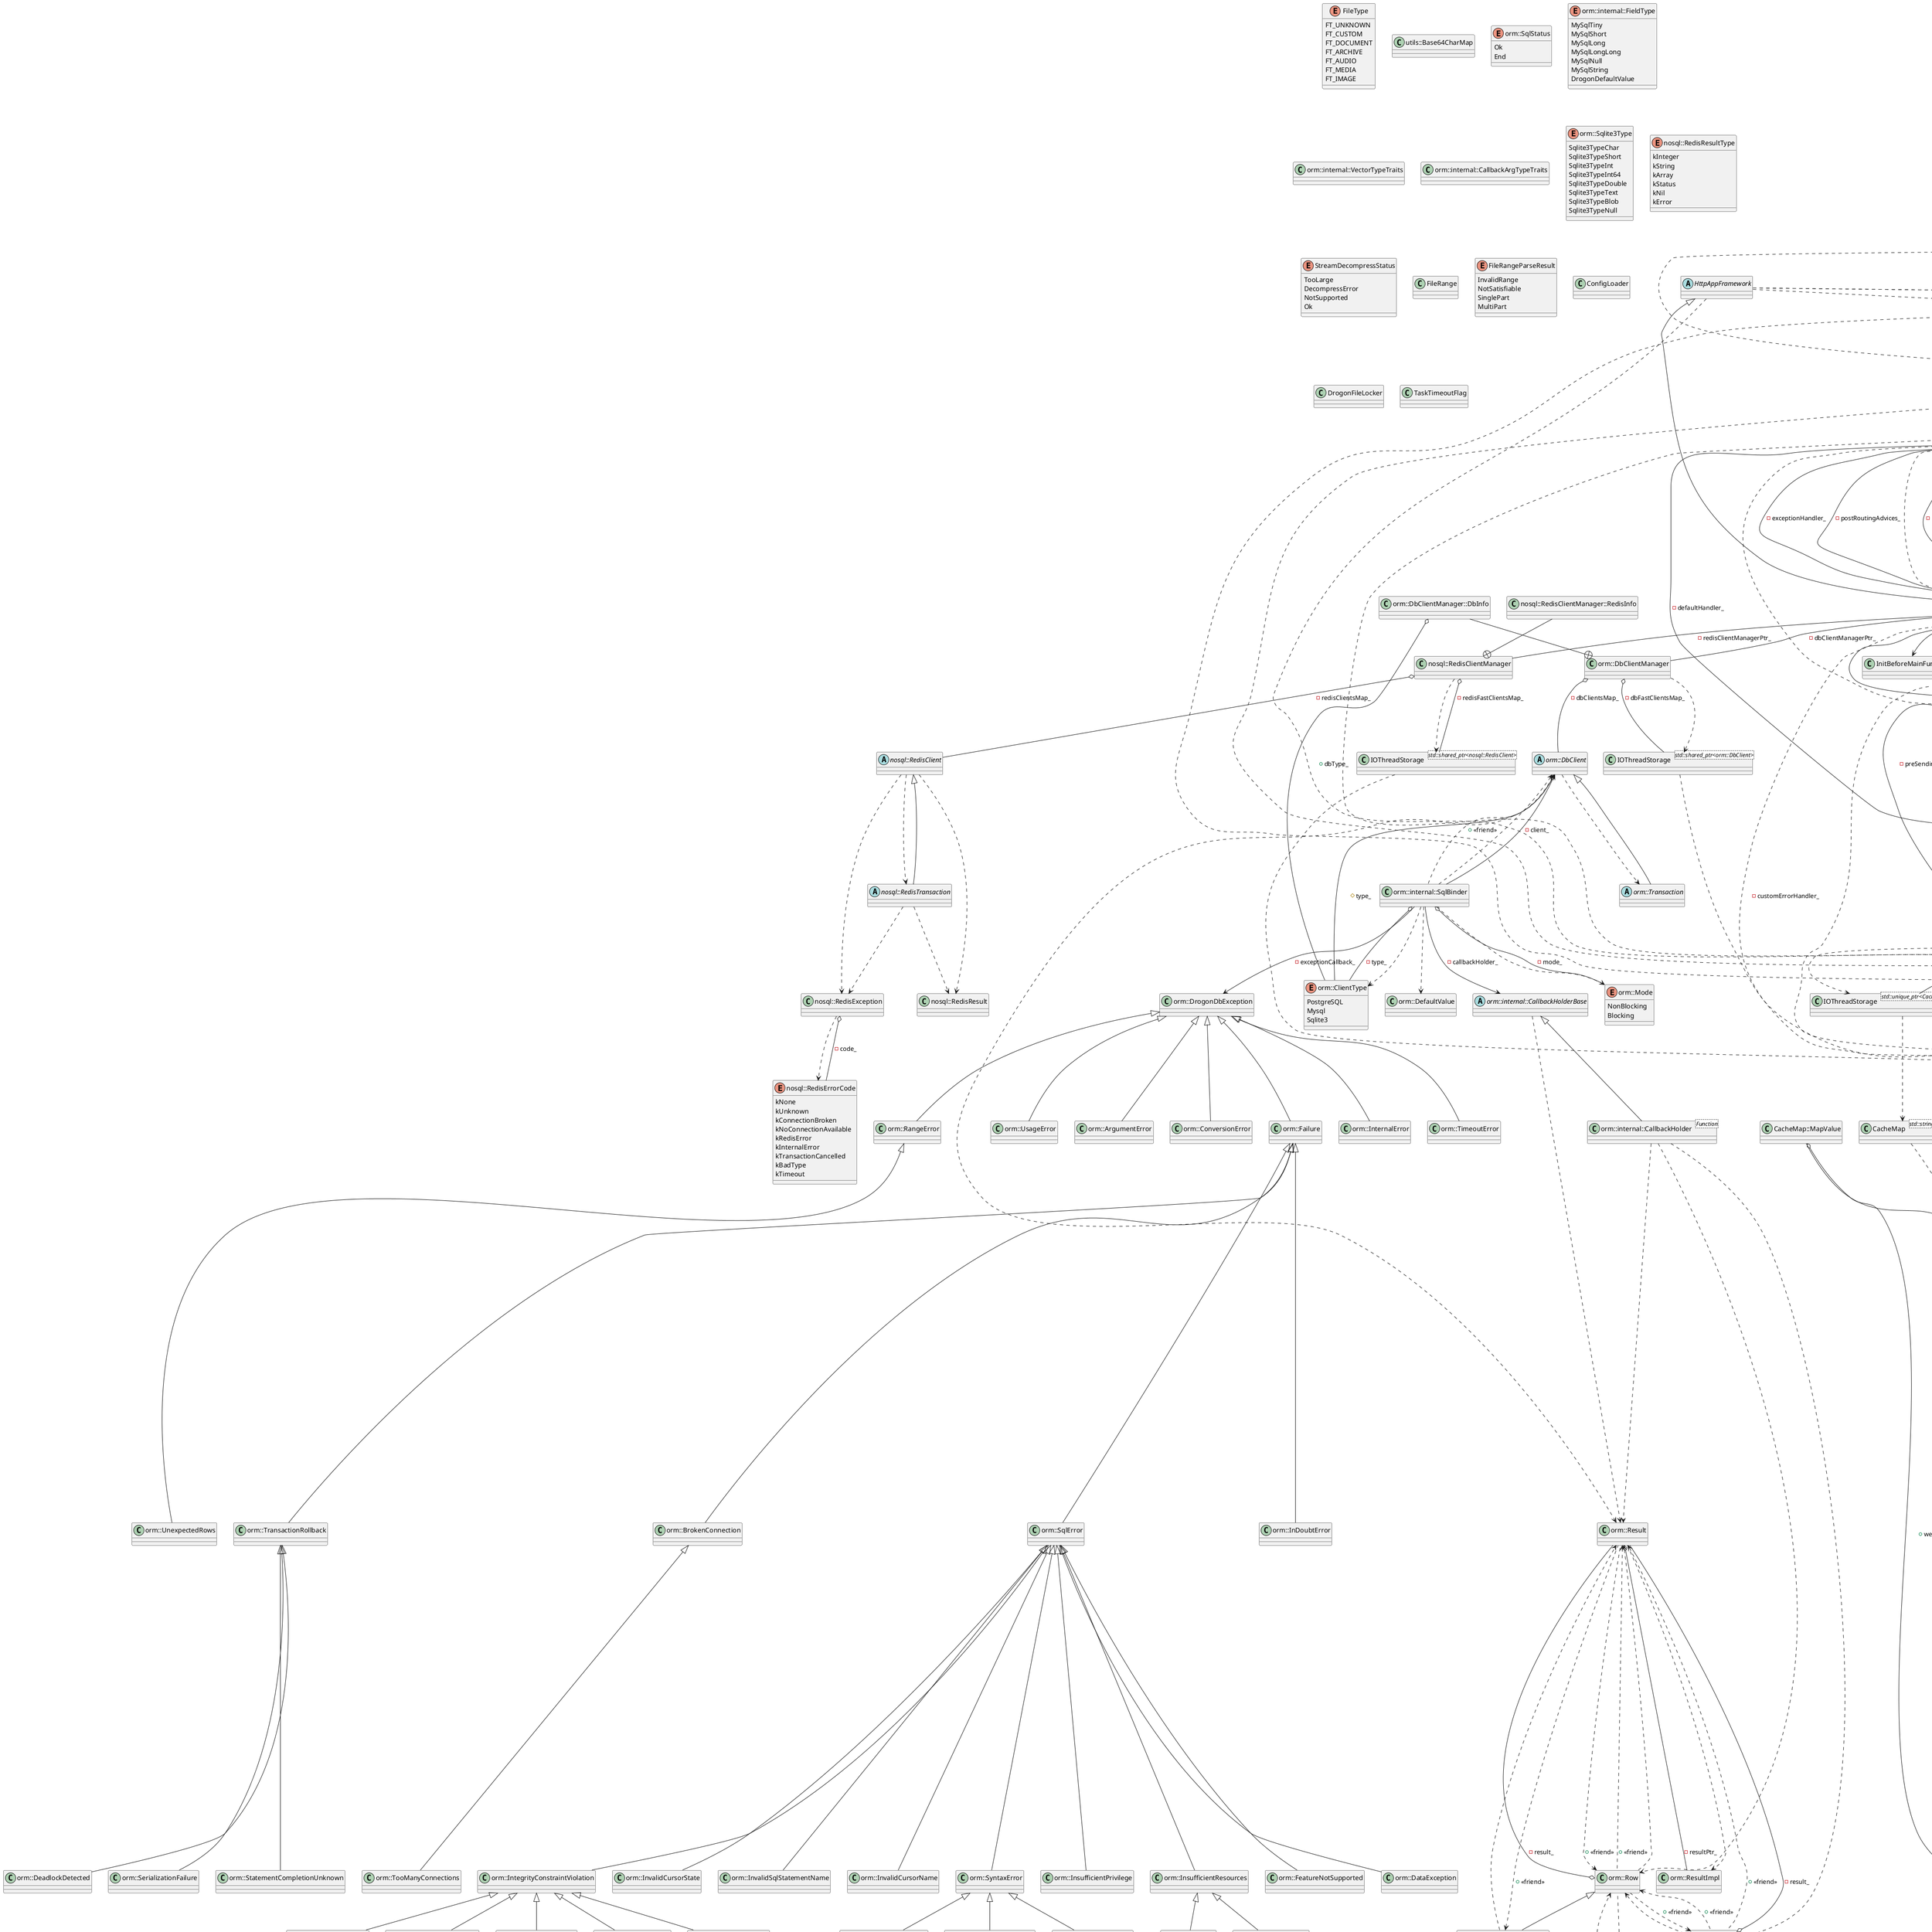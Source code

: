 @startuml
enum "HttpStatusCode" as C_0002294020846573993468
enum C_0002294020846573993468 {
kUnknown
k100Continue
k101SwitchingProtocols
k102Processing
k103EarlyHints
k200OK
k201Created
k202Accepted
k203NonAuthoritativeInformation
k204NoContent
k205ResetContent
k206PartialContent
k207MultiStatus
k208AlreadyReported
k226IMUsed
k300MultipleChoices
k301MovedPermanently
k302Found
k303SeeOther
k304NotModified
k305UseProxy
k306Unused
k307TemporaryRedirect
k308PermanentRedirect
k400BadRequest
k401Unauthorized
k402PaymentRequired
k403Forbidden
k404NotFound
k405MethodNotAllowed
k406NotAcceptable
k407ProxyAuthenticationRequired
k408RequestTimeout
k409Conflict
k410Gone
k411LengthRequired
k412PreconditionFailed
k413RequestEntityTooLarge
k414RequestURITooLarge
k415UnsupportedMediaType
k416RequestedRangeNotSatisfiable
k417ExpectationFailed
k418ImATeapot
k421MisdirectedRequest
k422UnprocessableEntity
k423Locked
k424FailedDependency
k425TooEarly
k426UpgradeRequired
k428PreconditionRequired
k429TooManyRequests
k431RequestHeaderFieldsTooLarge
k451UnavailableForLegalReasons
k500InternalServerError
k501NotImplemented
k502BadGateway
k503ServiceUnavailable
k504GatewayTimeout
k505HTTPVersionNotSupported
k506VariantAlsoNegotiates
k507InsufficientStorage
k508LoopDetected
k510NotExtended
k511NetworkAuthenticationRequired
}
enum "Version" as C_0000197817700020926822
enum C_0000197817700020926822 {
kUnknown
kHttp10
kHttp11
}
enum "ContentType" as C_0002066557435230642449
enum C_0002066557435230642449 {
CT_NONE
CT_APPLICATION_JSON
CT_TEXT_PLAIN
CT_TEXT_HTML
CT_APPLICATION_X_FORM
CT_APPLICATION_X_JAVASCRIPT
CT_TEXT_CSS
CT_TEXT_XML
CT_APPLICATION_XML
CT_TEXT_XSL
CT_APPLICATION_WASM
CT_APPLICATION_OCTET_STREAM
CT_APPLICATION_X_FONT_TRUETYPE
CT_APPLICATION_X_FONT_OPENTYPE
CT_APPLICATION_FONT_WOFF
CT_APPLICATION_FONT_WOFF2
CT_APPLICATION_VND_MS_FONTOBJ
CT_APPLICATION_PDF
CT_IMAGE_SVG_XML
CT_IMAGE_PNG
CT_IMAGE_WEBP
CT_IMAGE_AVIF
CT_IMAGE_JPG
CT_IMAGE_GIF
CT_IMAGE_XICON
CT_IMAGE_ICNS
CT_IMAGE_BMP
CT_MULTIPART_FORM_DATA
CT_CUSTOM
}
enum "FileType" as C_0000046087860677639494
enum C_0000046087860677639494 {
FT_UNKNOWN
FT_CUSTOM
FT_DOCUMENT
FT_ARCHIVE
FT_AUDIO
FT_MEDIA
FT_IMAGE
}
enum "HttpMethod" as C_0002297089588192879184
enum C_0002297089588192879184 {
Get
Post
Head
Put
Delete
Options
Patch
Invalid
}
enum "ReqResult" as C_0002149760671946388471
enum C_0002149760671946388471 {
Ok
BadResponse
NetworkFailure
BadServerAddress
Timeout
HandshakeError
InvalidCertificate
}
enum "WebSocketMessageType" as C_0001493037087324526865
enum C_0001493037087324526865 {
Text
Binary
Ping
Pong
Close
Unknown
}
abstract "HttpMessageBody" as C_0001754708542321847598
abstract C_0001754708542321847598 {
}
enum "HttpMessageBody::BodyType" as C_0000605428589634827505
enum C_0000605428589634827505 {
kNone
kString
kStringView
}
class "HttpMessageStringBody" as C_0001277789552022385231
class C_0001277789552022385231 {
}
class "HttpMessageStringViewBody" as C_0002060394961817502911
class C_0002060394961817502911 {
}
class "DrClassMap" as C_0000226157856975215688
class C_0000226157856975215688 {
}
class "Cookie" as C_0000629720874538387081
class C_0000629720874538387081 {
}
enum "Cookie::SameSite" as C_0002106053951744410615
enum C_0002106053951744410615 {
kNull
kLax
kStrict
kNone
}
class "HttpViewData" as C_0001371109155471867910
class C_0001371109155471867910 {
}
abstract "HttpResponse" as C_0001901795027020512498
abstract C_0001901795027020512498 {
}
class "utils::Base64CharMap" as C_0000809694871541360801
class C_0000809694871541360801 {
}
class "HttpResponseImpl" as C_0000381476730916804538
class C_0000381476730916804538 {
}
class "orm::DrogonDbException" as C_0000490701912571951483
class C_0000490701912571951483 {
}
class "orm::Failure" as C_0000456369170220033535
class C_0000456369170220033535 {
}
class "orm::BrokenConnection" as C_0001376443961393314631
class C_0001376443961393314631 {
}
class "orm::SqlError" as C_0000110094149694428433
class C_0000110094149694428433 {
}
class "orm::InDoubtError" as C_0001329812002507284968
class C_0001329812002507284968 {
}
class "orm::TransactionRollback" as C_0001914524283162894475
class C_0001914524283162894475 {
}
class "orm::SerializationFailure" as C_0001257602633022102086
class C_0001257602633022102086 {
}
class "orm::StatementCompletionUnknown" as C_0000994616565579621556
class C_0000994616565579621556 {
}
class "orm::DeadlockDetected" as C_0001888794958766654274
class C_0001888794958766654274 {
}
class "orm::InternalError" as C_0002261831672566029641
class C_0002261831672566029641 {
}
class "orm::TimeoutError" as C_0002302674545447868988
class C_0002302674545447868988 {
}
class "orm::UsageError" as C_0000254083566728914352
class C_0000254083566728914352 {
}
class "orm::ArgumentError" as C_0000916768331014483169
class C_0000916768331014483169 {
}
class "orm::ConversionError" as C_0001845087573322512354
class C_0001845087573322512354 {
}
class "orm::RangeError" as C_0001211430318191908949
class C_0001211430318191908949 {
}
class "orm::UnexpectedRows" as C_0000875683457816288818
class C_0000875683457816288818 {
}
class "orm::FeatureNotSupported" as C_0000303146722636107252
class C_0000303146722636107252 {
}
class "orm::DataException" as C_0000450066591467892548
class C_0000450066591467892548 {
}
class "orm::IntegrityConstraintViolation" as C_0000183985701049491110
class C_0000183985701049491110 {
}
class "orm::RestrictViolation" as C_0001486865965422908195
class C_0001486865965422908195 {
}
class "orm::NotNullViolation" as C_0001815296255384798414
class C_0001815296255384798414 {
}
class "orm::ForeignKeyViolation" as C_0000507707051843650703
class C_0000507707051843650703 {
}
class "orm::UniqueViolation" as C_0002008857915781258230
class C_0002008857915781258230 {
}
class "orm::CheckViolation" as C_0001924239052726442346
class C_0001924239052726442346 {
}
class "orm::InvalidCursorState" as C_0001566428556455139836
class C_0001566428556455139836 {
}
class "orm::InvalidSqlStatementName" as C_0000759062901150113307
class C_0000759062901150113307 {
}
class "orm::InvalidCursorName" as C_0001606121618321444316
class C_0001606121618321444316 {
}
class "orm::SyntaxError" as C_0000259099048957574831
class C_0000259099048957574831 {
}
class "orm::UndefinedColumn" as C_0001273053679516529581
class C_0001273053679516529581 {
}
class "orm::UndefinedFunction" as C_0000175001950433608832
class C_0000175001950433608832 {
}
class "orm::UndefinedTable" as C_0000506640526327418335
class C_0000506640526327418335 {
}
class "orm::InsufficientPrivilege" as C_0000615127120924718627
class C_0000615127120924718627 {
}
class "orm::InsufficientResources" as C_0002116496948881352812
class C_0002116496948881352812 {
}
class "orm::DiskFull" as C_0001472863203085702367
class C_0001472863203085702367 {
}
class "orm::OutOfMemory" as C_0000590086373805922620
class C_0000590086373805922620 {
}
class "orm::TooManyConnections" as C_0001565267492265102292
class C_0001565267492265102292 {
}
class "orm::ArrayParser" as C_0001031019763544911241
class C_0001031019763544911241 {
}
enum "orm::ArrayParser::juncture" as C_0000083418169140719751
enum C_0000083418169140719751 {
row_start
row_end
null_value
string_value
done
}
enum "orm::SqlStatus" as C_0000864614178541128980
enum C_0000864614178541128980 {
Ok
End
}
class "orm::Result" as C_0001879694154331038123
class C_0001879694154331038123 {
}
class "orm::Row" as C_0001497249381223800335
class C_0001497249381223800335 {
}
class "orm::Field" as C_0000384421613627818213
class C_0000384421613627818213 {
}
class "orm::ConstResultIterator" as C_0000759497631999745177
class C_0000759497631999745177 {
}
class "orm::ConstReverseResultIterator" as C_0001683013422590829842
class C_0001683013422590829842 {
}
class "orm::ConstRowIterator" as C_0001908145275863799607
class C_0001908145275863799607 {
}
class "orm::ConstReverseRowIterator" as C_0000154149308819588584
class C_0000154149308819588584 {
}
class "orm::DefaultValue" as C_0001242350316431051799
class C_0001242350316431051799 {
}
enum "orm::internal::FieldType" as C_0001803163228504873872
enum C_0001803163228504873872 {
MySqlTiny
MySqlShort
MySqlLong
MySqlLongLong
MySqlNull
MySqlString
DrogonDefaultValue
}
class "orm::internal::FunctionTraits" as C_0001455598047946314200
class C_0001455598047946314200 {
}
class "orm::internal::FunctionTraits<void (*)()>" as C_0000513185118210984636
class C_0000513185118210984636 {
}
class "orm::internal::FunctionTraits<Function>" as C_0001957603977180218076
class C_0001957603977180218076 {
}
class "orm::internal::FunctionTraits<ReturnType (ClassType::*)(Arguments...) const>" as C_0000443970950058419486
class C_0000443970950058419486 {
}
class "orm::internal::FunctionTraits<ReturnType (ClassType::*)(Arguments...)>" as C_0001417883023260479158
class C_0001417883023260479158 {
}
class "orm::internal::FunctionTraits<void (*)(const orm::Result &)>" as C_0000205829849769570168
class C_0000205829849769570168 {
}
class "orm::internal::FunctionTraits<void (*)(const orm::DrogonDbException &)>" as C_0001346608393855696837
class C_0001346608393855696837 {
}
class "orm::internal::FunctionTraits<void (*)(const std::__exception_ptr::exception_ptr &)>" as C_0001142968759717352443
class C_0001142968759717352443 {
}
class "orm::internal::FunctionTraits<ReturnType (*)(bool>" as C_0000567210264324755522
class C_0000567210264324755522 {
}
class "orm::internal::FunctionTraits<ReturnType (*)(Arguments...)>" as C_0001981897510351264598
class C_0001981897510351264598 {
}
class "orm::internal::VectorTypeTraits<T>" as C_0000786554807114980109
class C_0000786554807114980109 {
}
class "orm::internal::VectorTypeTraits" as C_0001934273206228520887
class C_0001934273206228520887 {
}
class "orm::internal::VectorTypeTraits<std::vector<std::shared_ptr<type-parameter-0-0>,std::allocator<std::shared_ptr<type-parameter-0-0>>>>" as C_0000874217699456090752
class C_0000874217699456090752 {
}
class "orm::internal::VectorTypeTraits<std::string>" as C_0001028932301327099173
class C_0001028932301327099173 {
}
class "orm::internal::CallbackArgTypeTraits<T>" as C_0001591051183953441591
class C_0001591051183953441591 {
}
class "orm::internal::CallbackArgTypeTraits" as C_0000328782201052267265
class C_0000328782201052267265 {
}
class "orm::internal::CallbackArgTypeTraits<T *>" as C_0000843017854924881578
class C_0000843017854924881578 {
}
class "orm::internal::CallbackArgTypeTraits<T &>" as C_0001623635363292769104
class C_0001623635363292769104 {
}
class "orm::internal::CallbackArgTypeTraits<T &&>" as C_0000449587150521759061
class C_0000449587150521759061 {
}
class "orm::internal::CallbackArgTypeTraits<const type-parameter-0-0 &>" as C_0000863179859175409524
class C_0000863179859175409524 {
}
abstract "orm::internal::CallbackHolderBase" as C_0000811563132313094349
abstract C_0000811563132313094349 {
}
class "orm::internal::CallbackHolder<Function>" as C_0001889359869870982877
class C_0001889359869870982877 {
}
class "orm::internal::SqlBinder" as C_0000468897011034681203
class C_0000468897011034681203 {
}
class "orm::internal::FunctionTraits<>" as C_0002073642679454323555
class C_0002073642679454323555 {
}
enum "orm::ClientType" as C_0002190783142543069125
enum C_0002190783142543069125 {
PostgreSQL
Mysql
Sqlite3
}
enum "orm::Sqlite3Type" as C_0001301027004849434510
enum C_0001301027004849434510 {
Sqlite3TypeChar
Sqlite3TypeShort
Sqlite3TypeInt
Sqlite3TypeInt64
Sqlite3TypeDouble
Sqlite3TypeText
Sqlite3TypeBlob
Sqlite3TypeNull
}
enum "orm::Mode" as C_0001225333086930819835
enum C_0001225333086930819835 {
NonBlocking
Blocking
}
abstract "orm::DbClient" as C_0000471532526581045605
abstract C_0000471532526581045605 {
}
abstract "orm::Transaction" as C_0000456939794030293158
abstract C_0000456939794030293158 {
}
class "orm::DbClientManager" as C_0001649523481404497031
class C_0001649523481404497031 {
}
class "orm::ResultImpl" as C_0001955893625886337927
class C_0001955893625886337927 {
}
class "orm::DbClientManager::DbInfo" as C_0001683999535943826556
class C_0001683999535943826556 {
}
enum "nosql::RedisResultType" as C_0000236628666458416603
enum C_0000236628666458416603 {
kInteger
kString
kArray
kStatus
kNil
kError
}
class "nosql::RedisResult" as C_0000050005081244291018
class C_0000050005081244291018 {
}
enum "nosql::RedisErrorCode" as C_0001312001361169551649
enum C_0001312001361169551649 {
kNone
kUnknown
kConnectionBroken
kNoConnectionAvailable
kRedisError
kInternalError
kTransactionCancelled
kBadType
kTimeout
}
class "nosql::RedisException" as C_0000559300651359055504
class C_0000559300651359055504 {
}
abstract "nosql::RedisClient" as C_0001883779199158262454
abstract C_0001883779199158262454 {
}
abstract "nosql::RedisTransaction" as C_0000602502027937678388
abstract C_0000602502027937678388 {
}
class "nosql::RedisClientManager" as C_0001774738376105557712
class C_0001774738376105557712 {
}
class "nosql::RedisClientManager::RedisInfo" as C_0000611188511917421263
class C_0000611188511917421263 {
}
class "CallbackEntry" as C_0000090521162796328593
class C_0000090521162796328593 {
}
class "CacheMap<T1,T2>" as C_0001718377259596257071
class C_0001718377259596257071 {
}
class "CacheMap::MapValue" as C_0001562390711784535865
class C_0001562390711784535865 {
}
class "CacheMap::ControlBlock" as C_0002252073953150628835
class C_0002252073953150628835 {
}
class "DrObjectBase" as C_0000948678946378292650
class C_0000948678946378292650 {
}
class "DrObject<T>" as C_0000928351319055387329
class C_0000928351319055387329 {
}
class "DrObject::DrAllocator" as C_0001402579818599776926
class C_0001402579818599776926 {
}
class "Session" as C_0001154883658290103158
class C_0001154883658290103158 {
}
class "Attributes" as C_0000856886442257969515
class C_0000856886442257969515 {
}
class "UploadFile" as C_0001615461992216996730
class C_0001615461992216996730 {
}
abstract "HttpRequest" as C_0001190870941872623442
abstract C_0001190870941872623442 {
}
abstract "HttpFilterBase" as C_0001287349830889935744
abstract C_0001287349830889935744 {
}
class "HttpFilter<T,_Bool AutoCreation>" as C_0000031631007973654078
class C_0000031631007973654078 {
}
class "HttpFile" as C_0001523417402752130926
class C_0001523417402752130926 {
}
class "MultiPartParser" as C_0001601606743768578298
class C_0001601606743768578298 {
}
abstract "DrTemplateBase" as C_0000286555068366301766
abstract C_0000286555068366301766 {
}
class "DrTemplate<T>" as C_0000730908334399288167
class C_0000730908334399288167 {
}
class "NotFound" as C_0001702311134469454529
class C_0001702311134469454529 {
}
enum "PluginStatus" as C_0002179084495633963903
enum C_0002179084495633963903 {
None
Initializing
Initialized
}
abstract "PluginBase" as C_0001766132705992294525
abstract C_0001766132705992294525 {
}
class "IsPlugin<T>" as C_0000757665531058320208
class C_0000757665531058320208 {
}
class "Plugin<T>" as C_0000090245984191403772
class C_0000090245984191403772 {
}
abstract "HttpAppFramework" as C_0000562806535167206749
abstract C_0000562806535167206749 {
}
class "InitBeforeMainFunction" as C_0000020484508416173121
class C_0000020484508416173121 {
}
class "HttpAppFrameworkImpl" as C_0001004757924792929683
class C_0001004757924792929683 {
}
class "IOThreadStorage<C>" as C_0002158017326150546890
class C_0002158017326150546890 {
}
abstract "HttpSimpleControllerBase" as C_0000128620413217137181
abstract C_0000128620413217137181 {
}
class "PluginsManager" as C_0000335650429468284846
class C_0000335650429468284846 {
}
class "StaticFileRouter" as C_0000353826227210189722
class C_0000353826227210189722 {
}
class "HttpFileImpl" as C_0000430861576536820587
class C_0000430861576536820587 {
}
class "ListenerManager" as C_0000608763234271505368
class C_0000608763234271505368 {
}
class "WebsocketControllersRouter" as C_0000951993459401033861
class C_0000951993459401033861 {
}
class "HttpRequestImpl" as C_0001077445029966790851
class C_0001077445029966790851 {
}
class "HttpServer" as C_0001484050858330124819
class C_0001484050858330124819 {
}
abstract "WebSocketControllerBase" as C_0001615046545627727628
abstract C_0001615046545627727628 {
}
class "HttpControllersRouter" as C_0001615151661652650598
class C_0001615151661652650598 {
}
class "SessionManager" as C_0001631916368591596960
class C_0001631916368591596960 {
}
class "HttpRequestParser" as C_0001720364280583232565
class C_0001720364280583232565 {
}
class "WebSocketConnectionImpl" as C_0001836657483865143021
class C_0001836657483865143021 {
}
class "HttpControllerBase" as C_0001847958496230053998
class C_0001847958496230053998 {
}
class "SharedLibManager" as C_0001894840575198633229
class C_0001894840575198633229 {
}
class "HttpSimpleControllersRouter" as C_0001970446989037272555
class C_0001970446989037272555 {
}
class "CacheMap<std::string,char>" as C_0002089220607717350710
class C_0002089220607717350710 {
}
class "IOThreadStorage<std::unique_ptr<CacheMap<std::string,char>>>" as C_0001314571613852665946
class C_0001314571613852665946 {
}
class "IOThreadStorage<std::unordered_map<std::string,std::shared_ptr<HttpResponse>>>" as C_0002042351670502806168
class C_0002042351670502806168 {
}
class "IOThreadStorage<std::vector<StaticFileRouter::Location>>" as C_0001088808863620520423
class C_0001088808863620520423 {
}
class "StaticFileRouter::Location" as C_0000956383041522651290
class C_0000956383041522651290 {
}
class "CacheFile" as C_0001602196388412231876
class C_0001602196388412231876 {
}
enum "StreamDecompressStatus" as C_0000163356329807892547
enum C_0000163356329807892547 {
TooLarge
DecompressError
NotSupported
Ok
}
class "FileRange" as C_0001172907301280190169
class C_0001172907301280190169 {
}
enum "FileRangeParseResult" as C_0000148446921052747184
enum C_0000148446921052747184 {
InvalidRange
NotSatisfiable
SinglePart
MultiPart
}
abstract "HttpClient" as C_0000193386755456182691
abstract C_0000193386755456182691 {
}
class "HttpController<T,_Bool AutoCreation>" as C_0001995789392269599386
class C_0001995789392269599386 {
}
class "HttpController::methodRegistrator" as C_0001675203611479878587
class C_0001675203611479878587 {
}
class "HttpSimpleController<T,_Bool AutoCreation>" as C_0001833788982003182044
class C_0001833788982003182044 {
}
class "HttpSimpleController::pathRegistrator" as C_0000168773656179042750
class C_0000168773656179042750 {
}
class "plugin::SecureSSLRedirector" as C_0000220070499246235988
class C_0000220070499246235988 {
}
class "plugin::AccessLogger" as C_0000244520623122674747
class C_0000244520623122674747 {
}
class "plugin::RealIpResolver" as C_0000941513324950733499
class C_0000941513324950733499 {
}
class "plugin::RealIpResolver::CIDR" as C_0000448641385731278432
class C_0000448641385731278432 {
}
class "HttpFileUploadRequest" as C_0001858718572891983498
class C_0001858718572891983498 {
}
enum "HttpRequestParser::HttpRequestParseStatus" as C_0002109502964953613273
enum C_0002109502964953613273 {
kExpectMethod
kExpectRequestLine
kExpectHeaders
kExpectBody
kExpectChunkLen
kExpectChunkBody
kExpectLastEmptyChunk
kGotAll
}
class "IOThreadStorage<std::shared_ptr<HttpResponse>>" as C_0000711739037540363664
class C_0000711739037540363664 {
}
class "HttpControllersRouter::CtrlBinder" as C_0001713808242298244995
class C_0001713808242298244995 {
}
class "HttpControllersRouter::HttpControllerRouterItem" as C_0000309843102008602296
class C_0000309843102008602296 {
}
class "CacheMap<std::string,std::shared_ptr<Session>>" as C_0000265559757505396166
class C_0000265559757505396166 {
}
class "IntranetIpFilter" as C_0001135131880391382868
class C_0001135131880391382868 {
}
enum "CloseCode" as C_0000861956644728290368
enum C_0000861956644728290368 {
kNormalClosure
kEndpointGone
kProtocolError
kInvalidMessage
kNone
kAbnormally
kWrongMessageContent
kViolation
kMessageTooBig
kNeedMoreExtensions
kUnexpectedCondition
kTLSFailed
}
abstract "WebSocketConnection" as C_0001703545934693630165
abstract C_0001703545934693630165 {
}
abstract "WebSocketClient" as C_0000082344787903276426
abstract C_0000082344787903276426 {
}
class "WebSocketClientImpl" as C_0001480640962659994258
class C_0001480640962659994258 {
}
class "HttpResponseParser" as C_0000280643349295394173
class C_0000280643349295394173 {
}
enum "HttpResponseParser::HttpResponseParseStatus" as C_0001507324705318899831
enum C_0001507324705318899831 {
kExpectResponseLine
kExpectHeaders
kExpectBody
kExpectChunkLen
kExpectChunkBody
kExpectLastEmptyChunk
kExpectClose
kGotAll
}
class "WebSocketMessageParser" as C_0001454627024293785596
class C_0001454627024293785596 {
}
class "WebsocketControllersRouter::CtrlBinder" as C_0000122138011985869741
class C_0000122138011985869741 {
}
class "WebsocketControllersRouter::WebSocketControllerRouterItem" as C_0002192270870067768196
class C_0002192270870067768196 {
}
class "WebSocketController<T,_Bool AutoCreation>" as C_0000806111021869891832
class C_0000806111021869891832 {
}
class "WebSocketController::pathRegistrator" as C_0000532018289313791350
class C_0000532018289313791350 {
}
class "IOThreadStorage<std::shared_ptr<nosql::RedisClient>>" as C_0002290647563351137987
class C_0002290647563351137987 {
}
class "SharedLibManager::DLStat" as C_0000912393489712100848
class C_0000912393489712100848 {
}
class "LocalHostFilter" as C_0001201580713638217777
class C_0001201580713638217777 {
}
class "HttpClientImpl" as C_0000566347777129574936
class C_0000566347777129574936 {
}
class "HttpSimpleControllersRouter::CtrlBinder" as C_0002131510168062055055
class C_0002131510168062055055 {
}
class "HttpSimpleControllersRouter::SimpleControllerRouterItem" as C_0000869536699651170580
class C_0000869536699651170580 {
}
class "ConfigLoader" as C_0001501409930325618238
class C_0001501409930325618238 {
}
class "ListenerManager::ListenerInfo" as C_0001204645190044863835
class C_0001204645190044863835 {
}
class "IOThreadStorage<std::shared_ptr<orm::DbClient>>" as C_0000607020710647024835
class C_0000607020710647024835 {
}
class "DrogonFileLocker" as C_0000181996994286112818
class C_0000181996994286112818 {
}
class "TaskTimeoutFlag" as C_0001532938012186904630
class C_0001532938012186904630 {
}
C_0000605428589634827505 --+ C_0001754708542321847598
C_0001754708542321847598 <|-- C_0001277789552022385231
C_0001754708542321847598 <|-- C_0002060394961817502911
C_0000226157856975215688 ..> C_0000948678946378292650
C_0002106053951744410615 --+ C_0000629720874538387081
C_0001901795027020512498 ..> C_0002294020846573993468
C_0001901795027020512498 ..> C_0000197817700020926822
C_0001901795027020512498 ..> C_0002066557435230642449
C_0001901795027020512498 ..> C_0000629720874538387081
C_0001901795027020512498 ..> C_0001371109155471867910
C_0000381476730916804538 ..> C_0002294020846573993468
C_0000381476730916804538 ..> C_0002066557435230642449
C_0000381476730916804538 ..> C_0000197817700020926822
C_0000381476730916804538 ..> C_0000629720874538387081
C_0000381476730916804538 o-- C_0000629720874538387081 : -cookies_
C_0000381476730916804538 o-- C_0002294020846573993468 : -statusCode_
C_0000381476730916804538 o-- C_0000197817700020926822 : -version_
C_0000381476730916804538 --> C_0001754708542321847598 : -bodyPtr_
C_0000381476730916804538 o-- C_0002066557435230642449 : -contentType_
C_0000381476730916804538 <.. C_0000280643349295394173 : +<<friend>>
C_0001901795027020512498 <|-- C_0000381476730916804538
C_0000490701912571951483 <|-- C_0000456369170220033535
C_0000456369170220033535 <|-- C_0001376443961393314631
C_0000456369170220033535 <|-- C_0000110094149694428433
C_0000456369170220033535 <|-- C_0001329812002507284968
C_0000456369170220033535 <|-- C_0001914524283162894475
C_0001914524283162894475 <|-- C_0001257602633022102086
C_0001914524283162894475 <|-- C_0000994616565579621556
C_0001914524283162894475 <|-- C_0001888794958766654274
C_0000490701912571951483 <|-- C_0002261831672566029641
C_0000490701912571951483 <|-- C_0002302674545447868988
C_0000490701912571951483 <|-- C_0000254083566728914352
C_0000490701912571951483 <|-- C_0000916768331014483169
C_0000490701912571951483 <|-- C_0001845087573322512354
C_0000490701912571951483 <|-- C_0001211430318191908949
C_0001211430318191908949 <|-- C_0000875683457816288818
C_0000110094149694428433 <|-- C_0000303146722636107252
C_0000110094149694428433 <|-- C_0000450066591467892548
C_0000110094149694428433 <|-- C_0000183985701049491110
C_0000183985701049491110 <|-- C_0001486865965422908195
C_0000183985701049491110 <|-- C_0001815296255384798414
C_0000183985701049491110 <|-- C_0000507707051843650703
C_0000183985701049491110 <|-- C_0002008857915781258230
C_0000183985701049491110 <|-- C_0001924239052726442346
C_0000110094149694428433 <|-- C_0001566428556455139836
C_0000110094149694428433 <|-- C_0000759062901150113307
C_0000110094149694428433 <|-- C_0001606121618321444316
C_0000110094149694428433 <|-- C_0000259099048957574831
C_0000259099048957574831 <|-- C_0001273053679516529581
C_0000259099048957574831 <|-- C_0000175001950433608832
C_0000259099048957574831 <|-- C_0000506640526327418335
C_0000110094149694428433 <|-- C_0000615127120924718627
C_0000110094149694428433 <|-- C_0002116496948881352812
C_0002116496948881352812 <|-- C_0001472863203085702367
C_0002116496948881352812 <|-- C_0000590086373805922620
C_0001376443961393314631 <|-- C_0001565267492265102292
C_0000083418169140719751 --+ C_0001031019763544911241
C_0001879694154331038123 ..> C_0001955893625886337927
C_0001879694154331038123 o-- C_0001955893625886337927 : -resultPtr_
C_0001879694154331038123 <.. C_0001497249381223800335 : +<<friend>>
C_0001879694154331038123 <.. C_0000384421613627818213 : +<<friend>>
C_0001497249381223800335 ..> C_0001879694154331038123
C_0001497249381223800335 o-- C_0001879694154331038123 : -result_
C_0001497249381223800335 <.. C_0001879694154331038123 : +<<friend>>
C_0001497249381223800335 <.. C_0000384421613627818213 : +<<friend>>
C_0000384421613627818213 ..> C_0001497249381223800335
C_0000384421613627818213 o-- C_0001879694154331038123 : -result_
C_0000384421613627818213 <.. C_0001497249381223800335 : +<<friend>>
C_0000759497631999745177 ..> C_0001879694154331038123
C_0000759497631999745177 <.. C_0001879694154331038123 : +<<friend>>
C_0001497249381223800335 <|-- C_0000759497631999745177
C_0001683013422590829842 ..> C_0000759497631999745177
C_0000759497631999745177 <|-- C_0001683013422590829842
C_0001908145275863799607 ..> C_0001497249381223800335
C_0001908145275863799607 <.. C_0001497249381223800335 : +<<friend>>
C_0000384421613627818213 <|-- C_0001908145275863799607
C_0000154149308819588584 ..> C_0001908145275863799607
C_0001908145275863799607 <|-- C_0000154149308819588584
C_0000513185118210984636 ..|> C_0002073642679454323555
C_0000443970950058419486 ..|> C_0001957603977180218076
C_0001981897510351264598 <|-- C_0000443970950058419486
C_0001417883023260479158 ..|> C_0001957603977180218076
C_0001981897510351264598 <|-- C_0001417883023260479158
C_0000205829849769570168 ..|> C_0001957603977180218076
C_0001455598047946314200 <|-- C_0000205829849769570168
C_0001346608393855696837 ..|> C_0001957603977180218076
C_0001455598047946314200 <|-- C_0001346608393855696837
C_0001142968759717352443 ..|> C_0001957603977180218076
C_0001455598047946314200 <|-- C_0001142968759717352443
C_0000567210264324755522 ..|> C_0001957603977180218076
C_0001981897510351264598 <|-- C_0000567210264324755522
C_0001981897510351264598 ..|> C_0001957603977180218076
C_0000874217699456090752 ..|> C_0000786554807114980109
C_0001028932301327099173 ..|> C_0000786554807114980109
C_0000843017854924881578 ..|> C_0001591051183953441591
C_0001623635363292769104 ..|> C_0001591051183953441591
C_0000449587150521759061 ..|> C_0001591051183953441591
C_0000863179859175409524 ..|> C_0001591051183953441591
C_0000811563132313094349 ..> C_0001879694154331038123
C_0001889359869870982877 ..> C_0001879694154331038123
C_0001889359869870982877 ..> C_0001497249381223800335
C_0001889359869870982877 ..> C_0000384421613627818213
C_0000811563132313094349 <|-- C_0001889359869870982877
C_0000468897011034681203 ..> C_0000471532526581045605
C_0000468897011034681203 ..> C_0002190783142543069125
C_0000468897011034681203 ..> C_0001242350316431051799
C_0000468897011034681203 ..> C_0001225333086930819835
C_0000468897011034681203 --> C_0000471532526581045605 : -client_
C_0000468897011034681203 o-- C_0001225333086930819835 : -mode_
C_0000468897011034681203 --> C_0000811563132313094349 : -callbackHolder_
C_0000468897011034681203 --> C_0000490701912571951483 : -exceptionCallback_
C_0000468897011034681203 o-- C_0002190783142543069125 : -type_
C_0000471532526581045605 ..> C_0000456939794030293158
C_0000471532526581045605 ..> C_0001879694154331038123
C_0000471532526581045605 o-- C_0002190783142543069125 : #type_
C_0000471532526581045605 <.. C_0000468897011034681203 : +<<friend>>
C_0000471532526581045605 <|-- C_0000456939794030293158
C_0001649523481404497031 o-- C_0000471532526581045605 : -dbClientsMap_
C_0001649523481404497031 ..> C_0000607020710647024835
C_0001649523481404497031 o-- C_0000607020710647024835 : -dbFastClientsMap_
C_0001683999535943826556 --+ C_0001649523481404497031
C_0001683999535943826556 o-- C_0002190783142543069125 : +dbType_
C_0000559300651359055504 ..> C_0001312001361169551649
C_0000559300651359055504 o-- C_0001312001361169551649 : -code_
C_0001883779199158262454 ..> C_0000050005081244291018
C_0001883779199158262454 ..> C_0000559300651359055504
C_0001883779199158262454 ..> C_0000602502027937678388
C_0000602502027937678388 ..> C_0000050005081244291018
C_0000602502027937678388 ..> C_0000559300651359055504
C_0001883779199158262454 <|-- C_0000602502027937678388
C_0001774738376105557712 o-- C_0001883779199158262454 : -redisClientsMap_
C_0001774738376105557712 ..> C_0002290647563351137987
C_0001774738376105557712 o-- C_0002290647563351137987 : -redisFastClientsMap_
C_0000611188511917421263 --+ C_0001774738376105557712
C_0001718377259596257071 ..> C_0000090521162796328593
C_0001718377259596257071 o-- C_0000090521162796328593 : -wheels_
C_0001562390711784535865 --+ C_0001718377259596257071
C_0001562390711784535865 o-- C_0000090521162796328593 : +weakEntryPtr_
C_0002252073953150628835 --+ C_0001718377259596257071
C_0000948678946378292650 <|-- C_0000928351319055387329
C_0001402579818599776926 --+ C_0000928351319055387329
C_0001154883658290103158 <.. C_0001004757924792929683 : +<<friend>>
C_0001154883658290103158 <.. C_0001631916368591596960 : +<<friend>>
C_0001615461992216996730 ..> C_0002066557435230642449
C_0001615461992216996730 o-- C_0002066557435230642449 : -contentType_
C_0001190870941872623442 ..> C_0002297089588192879184
C_0001190870941872623442 ..> C_0002066557435230642449
C_0001190870941872623442 ..> C_0001615461992216996730
C_0001287349830889935744 ..> C_0001190870941872623442
C_0001287349830889935744 ..> C_0001901795027020512498
C_0000948678946378292650 <|-- C_0001287349830889935744
C_0000928351319055387329 <|-- C_0000031631007973654078
C_0001287349830889935744 <|-- C_0000031631007973654078
C_0001523417402752130926 ..> C_0000430861576536820587
C_0001523417402752130926 --> C_0000430861576536820587 : -implPtr_
C_0001601606743768578298 ..> C_0001190870941872623442
C_0001601606743768578298 o-- C_0001523417402752130926 : #files_
C_0001601606743768578298 o-- C_0001190870941872623442 : #requestPtr_
C_0000286555068366301766 ..> C_0001371109155471867910
C_0000948678946378292650 <|-- C_0000286555068366301766
C_0000928351319055387329 <|-- C_0000730908334399288167
C_0000286555068366301766 <|-- C_0000730908334399288167
C_0001702311134469454529 ..> C_0001371109155471867910
C_0001766132705992294525 o-- C_0002179084495633963903 : -status_
C_0001766132705992294525 --> C_0001766132705992294525 : -dependencies_
C_0001766132705992294525 --> C_0001766132705992294525 : -initializedCallback_
C_0001766132705992294525 <.. C_0000335650429468284846 : +<<friend>>
C_0000948678946378292650 <|-- C_0001766132705992294525
C_0000757665531058320208 ..> C_0001766132705992294525
C_0001766132705992294525 <|-- C_0000090245984191403772
C_0000928351319055387329 <|-- C_0000090245984191403772
C_0000562806535167206749 ..> C_0001901795027020512498
C_0000562806535167206749 ..> C_0002294020846573993468
C_0000562806535167206749 ..> C_0001190870941872623442
C_0000562806535167206749 ..> C_0002297089588192879184
C_0001004757924792929683 ..> C_0001901795027020512498
C_0001004757924792929683 ..> C_0002294020846573993468
C_0001004757924792929683 ..> C_0001190870941872623442
C_0001004757924792929683 ..> C_0001077445029966790851
C_0001004757924792929683 ..> C_0002297089588192879184
C_0001004757924792929683 ..> C_0001836657483865143021
C_0001004757924792929683 o-- C_0000353826227210189722 : -staticFileRouterPtr_
C_0001004757924792929683 o-- C_0001615151661652650598 : -httpCtrlsRouterPtr_
C_0001004757924792929683 o-- C_0001970446989037272555 : -httpSimpleCtrlsRouterPtr_
C_0001004757924792929683 o-- C_0000951993459401033861 : -websockCtrlsRouterPtr_
C_0001004757924792929683 o-- C_0000608763234271505368 : -listenerManagerPtr_
C_0001004757924792929683 o-- C_0000335650429468284846 : -pluginsManagerPtr_
C_0001004757924792929683 o-- C_0001649523481404497031 : -dbClientManagerPtr_
C_0001004757924792929683 o-- C_0001774738376105557712 : -redisClientManagerPtr_
C_0001004757924792929683 o-- C_0001894840575198633229 : -sharedLibManagerPtr_
C_0001004757924792929683 o-- C_0001631916368591596960 : -sessionManagerPtr_
C_0001004757924792929683 o-- C_0001901795027020512498 : -custom404_
C_0001004757924792929683 ..> C_0002294020846573993468 : -customErrorHandler_
C_0001004757924792929683 --> C_0001901795027020512498 : -responseCreationAdvices_
C_0001004757924792929683 --> C_0001190870941872623442 : -syncAdvices_
C_0001004757924792929683 --> C_0001190870941872623442 : -preRoutingAdvices_
C_0001004757924792929683 --> C_0001901795027020512498 : -preRoutingAdvices_
C_0001004757924792929683 --> C_0001190870941872623442 : -postRoutingAdvices_
C_0001004757924792929683 --> C_0001901795027020512498 : -postRoutingAdvices_
C_0001004757924792929683 --> C_0001190870941872623442 : -preHandlingAdvices_
C_0001004757924792929683 --> C_0001901795027020512498 : -preHandlingAdvices_
C_0001004757924792929683 --> C_0001190870941872623442 : -postHandlingAdvices_
C_0001004757924792929683 --> C_0001901795027020512498 : -postHandlingAdvices_
C_0001004757924792929683 --> C_0001190870941872623442 : -preSendingAdvices_
C_0001004757924792929683 --> C_0001901795027020512498 : -preSendingAdvices_
C_0001004757924792929683 --> C_0001190870941872623442 : -preRoutingObservers_
C_0001004757924792929683 --> C_0001190870941872623442 : -postRoutingObservers_
C_0001004757924792929683 --> C_0001190870941872623442 : -preHandlingObservers_
C_0001004757924792929683 --> C_0001190870941872623442 : -exceptionHandler_
C_0001004757924792929683 --> C_0001901795027020512498 : -exceptionHandler_
C_0001004757924792929683 --> C_0000020484508416173121 : -initFirst_
C_0000562806535167206749 <|-- C_0001004757924792929683
C_0000128620413217137181 ..> C_0001190870941872623442
C_0000128620413217137181 ..> C_0001901795027020512498
C_0000948678946378292650 <|-- C_0000128620413217137181
C_0000335650429468284846 ..> C_0001766132705992294525
C_0000335650429468284846 o-- C_0001766132705992294525 : -pluginsMap_
C_0000335650429468284846 --> C_0001766132705992294525 : -initializedPlugins_
C_0000353826227210189722 ..> C_0001077445029966790851
C_0000353826227210189722 ..> C_0001901795027020512498
C_0000353826227210189722 ..> C_0001190870941872623442
C_0000353826227210189722 ..> C_0001314571613852665946
C_0000353826227210189722 o-- C_0001314571613852665946 : -staticFilesCacheMap_
C_0000353826227210189722 ..> C_0002042351670502806168
C_0000353826227210189722 o-- C_0002042351670502806168 : -staticFilesCache_
C_0000353826227210189722 --> C_0001190870941872623442 : -defaultHandler_
C_0000353826227210189722 --> C_0001901795027020512498 : -defaultHandler_
C_0000353826227210189722 ..> C_0001088808863620520423
C_0000353826227210189722 --> C_0001088808863620520423 : -ioLocationsPtr_
C_0000430861576536820587 ..> C_0001190870941872623442
C_0000430861576536820587 ..> C_0002066557435230642449
C_0000430861576536820587 o-- C_0001190870941872623442 : -requestPtr_
C_0000430861576536820587 o-- C_0002066557435230642449 : -contentType_
C_0000608763234271505368 ..> C_0001077445029966790851
C_0000608763234271505368 ..> C_0001901795027020512498
C_0000608763234271505368 ..> C_0001836657483865143021
C_0000608763234271505368 ..> C_0001190870941872623442
C_0000608763234271505368 o-- C_0001484050858330124819 : -servers_
C_0000951993459401033861 ..> C_0001190870941872623442
C_0000951993459401033861 ..> C_0001901795027020512498
C_0000951993459401033861 ..> C_0001077445029966790851
C_0000951993459401033861 ..> C_0001836657483865143021
C_0000951993459401033861 --> C_0001190870941872623442 : -postRoutingAdvices_
C_0000951993459401033861 --> C_0001901795027020512498 : -postRoutingAdvices_
C_0000951993459401033861 --> C_0001190870941872623442 : -postRoutingObservers_
C_0001077445029966790851 ..> C_0000197817700020926822
C_0001077445029966790851 ..> C_0002297089588192879184
C_0001077445029966790851 ..> C_0001154883658290103158
C_0001077445029966790851 ..> C_0002066557435230642449
C_0001077445029966790851 o-- C_0002297089588192879184 : -method_
C_0001077445029966790851 o-- C_0000197817700020926822 : -version_
C_0001077445029966790851 o-- C_0001154883658290103158 : -sessionPtr_
C_0001077445029966790851 o-- C_0000856886442257969515 : -attributesPtr_
C_0001077445029966790851 o-- C_0001602196388412231876 : -cacheFilePtr_
C_0001077445029966790851 o-- C_0002066557435230642449 : #contentType_
C_0001077445029966790851 <.. C_0001190870941872623442 : +<<friend>>
C_0001077445029966790851 <.. C_0001720364280583232565 : +<<friend>>
C_0001190870941872623442 <|-- C_0001077445029966790851
C_0001484050858330124819 ..> C_0001190870941872623442
C_0001484050858330124819 ..> C_0001901795027020512498
C_0001484050858330124819 ..> C_0001077445029966790851
C_0001484050858330124819 ..> C_0001836657483865143021
C_0001484050858330124819 ..> C_0001720364280583232565
C_0001484050858330124819 --> C_0001077445029966790851 : -httpAsyncCallback_
C_0001484050858330124819 --> C_0001901795027020512498 : -httpAsyncCallback_
C_0001484050858330124819 --> C_0001077445029966790851 : -newWebsocketCallback_
C_0001484050858330124819 --> C_0001901795027020512498 : -newWebsocketCallback_
C_0001484050858330124819 --> C_0001836657483865143021 : -newWebsocketCallback_
C_0001484050858330124819 --> C_0001190870941872623442 : -syncAdvices_
C_0001484050858330124819 --> C_0001190870941872623442 : -preSendingAdvices_
C_0001484050858330124819 --> C_0001901795027020512498 : -preSendingAdvices_
C_0001615046545627727628 ..> C_0001703545934693630165
C_0001615046545627727628 ..> C_0001493037087324526865
C_0001615046545627727628 ..> C_0001190870941872623442
C_0000948678946378292650 <|-- C_0001615046545627727628
C_0001615151661652650598 ..> C_0000353826227210189722
C_0001615151661652650598 ..> C_0001190870941872623442
C_0001615151661652650598 ..> C_0001901795027020512498
C_0001615151661652650598 ..> C_0002297089588192879184
C_0001615151661652650598 ..> C_0001077445029966790851
C_0001615151661652650598 --> C_0000353826227210189722 : -fileRouter_
C_0001615151661652650598 --> C_0001190870941872623442 : -postRoutingAdvices_
C_0001615151661652650598 --> C_0001901795027020512498 : -postRoutingAdvices_
C_0001615151661652650598 --> C_0001190870941872623442 : -preHandlingAdvices_
C_0001615151661652650598 --> C_0001901795027020512498 : -preHandlingAdvices_
C_0001615151661652650598 --> C_0001190870941872623442 : -postRoutingObservers_
C_0001615151661652650598 --> C_0001190870941872623442 : -preHandlingObservers_
C_0001615151661652650598 --> C_0001190870941872623442 : -postHandlingAdvices_
C_0001615151661652650598 --> C_0001901795027020512498 : -postHandlingAdvices_
C_0001631916368591596960 ..> C_0001154883658290103158
C_0001631916368591596960 ..> C_0000265559757505396166
C_0001631916368591596960 o-- C_0000265559757505396166 : -sessionMapPtr_
C_0001720364280583232565 ..> C_0001836657483865143021
C_0001720364280583232565 ..> C_0001190870941872623442
C_0001720364280583232565 ..> C_0001901795027020512498
C_0001720364280583232565 ..> C_0001077445029966790851
C_0001720364280583232565 ..> C_0002294020846573993468
C_0001720364280583232565 o-- C_0001077445029966790851 : -request_
C_0001720364280583232565 o-- C_0001836657483865143021 : -websockConnPtr_
C_0001720364280583232565 o-- C_0001190870941872623442 : -requestPipelining_
C_0001720364280583232565 o-- C_0001901795027020512498 : -requestPipelining_
C_0001720364280583232565 o-- C_0001901795027020512498 : -responseBuffer_
C_0001720364280583232565 o-- C_0001077445029966790851 : -requestBuffer_
C_0001720364280583232565 o-- C_0001077445029966790851 : -requestsPool_
C_0001836657483865143021 ..> C_0001493037087324526865
C_0001836657483865143021 ..> C_0000861956644728290368
C_0001836657483865143021 o-- C_0001454627024293785596 : -parser_
C_0001836657483865143021 --> C_0001836657483865143021 : -messageCallback_
C_0001836657483865143021 --> C_0001493037087324526865 : -messageCallback_
C_0001836657483865143021 --> C_0001836657483865143021 : -closeCallback_
C_0001703545934693630165 <|-- C_0001836657483865143021
C_0001970446989037272555 ..> C_0001615151661652650598
C_0001970446989037272555 ..> C_0001190870941872623442
C_0001970446989037272555 ..> C_0001901795027020512498
C_0001970446989037272555 ..> C_0001077445029966790851
C_0001970446989037272555 --> C_0001615151661652650598 : -httpCtrlsRouter_
C_0001970446989037272555 --> C_0001190870941872623442 : -postRoutingAdvices_
C_0001970446989037272555 --> C_0001901795027020512498 : -postRoutingAdvices_
C_0001970446989037272555 --> C_0001190870941872623442 : -preHandlingAdvices_
C_0001970446989037272555 --> C_0001901795027020512498 : -preHandlingAdvices_
C_0001970446989037272555 --> C_0001190870941872623442 : -postRoutingObservers_
C_0001970446989037272555 --> C_0001190870941872623442 : -preHandlingObservers_
C_0001970446989037272555 --> C_0001190870941872623442 : -postHandlingAdvices_
C_0001970446989037272555 --> C_0001901795027020512498 : -postHandlingAdvices_
C_0002089220607717350710 ..|> C_0001718377259596257071
C_0001314571613852665946 ..> C_0002089220607717350710
C_0001314571613852665946 ..|> C_0002158017326150546890
C_0002042351670502806168 ..|> C_0002158017326150546890
C_0001088808863620520423 ..|> C_0002158017326150546890
C_0000956383041522651290 --+ C_0000353826227210189722
C_0000956383041522651290 o-- C_0001287349830889935744 : +filters_
C_0000193386755456182691 ..> C_0001190870941872623442
C_0000193386755456182691 ..> C_0002149760671946388471
C_0000193386755456182691 ..> C_0001901795027020512498
C_0000193386755456182691 ..> C_0000629720874538387081
C_0000928351319055387329 <|-- C_0001995789392269599386
C_0001847958496230053998 <|-- C_0001995789392269599386
C_0001675203611479878587 --+ C_0001995789392269599386
C_0000928351319055387329 <|-- C_0001833788982003182044
C_0000128620413217137181 <|-- C_0001833788982003182044
C_0000168773656179042750 --+ C_0001833788982003182044
C_0000220070499246235988 ..> C_0001190870941872623442
C_0000244520623122674747 ..> C_0001190870941872623442
C_0000244520623122674747 ..> C_0001901795027020512498
C_0000244520623122674747 --> C_0001190870941872623442 : -logFunctions_
C_0000244520623122674747 --> C_0001901795027020512498 : -logFunctions_
C_0000244520623122674747 --> C_0001190870941872623442 : -logFunctionMap_
C_0000244520623122674747 --> C_0001901795027020512498 : -logFunctionMap_
C_0000941513324950733499 ..> C_0001190870941872623442
C_0000448641385731278432 --+ C_0000941513324950733499
C_0001858718572891983498 ..> C_0001615461992216996730
C_0001858718572891983498 o-- C_0001615461992216996730 : -files_
C_0001077445029966790851 <|-- C_0001858718572891983498
C_0002109502964953613273 --+ C_0001720364280583232565
C_0000711739037540363664 ..|> C_0002158017326150546890
C_0001713808242298244995 --+ C_0001615151661652650598
C_0001713808242298244995 o-- C_0001287349830889935744 : +filters_
C_0001713808242298244995 o-- C_0000711739037540363664 : +responseCache_
C_0000309843102008602296 --+ C_0001615151661652650598
C_0000265559757505396166 ..|> C_0001718377259596257071
C_0001135131880391382868 ..> C_0001190870941872623442
C_0001135131880391382868 ..> C_0001901795027020512498
C_0001703545934693630165 ..> C_0001493037087324526865
C_0001703545934693630165 ..> C_0000861956644728290368
C_0000082344787903276426 ..> C_0001493037087324526865
C_0000082344787903276426 ..> C_0001190870941872623442
C_0000082344787903276426 ..> C_0002149760671946388471
C_0000082344787903276426 ..> C_0001901795027020512498
C_0001480640962659994258 ..> C_0000082344787903276426
C_0001480640962659994258 ..> C_0001493037087324526865
C_0001480640962659994258 ..> C_0001190870941872623442
C_0001480640962659994258 ..> C_0002149760671946388471
C_0001480640962659994258 ..> C_0001901795027020512498
C_0001480640962659994258 o-- C_0001190870941872623442 : -upgradeRequest_
C_0001480640962659994258 --> C_0000082344787903276426 : -messageCallback_
C_0001480640962659994258 --> C_0001493037087324526865 : -messageCallback_
C_0001480640962659994258 --> C_0000082344787903276426 : -connectionClosedCallback_
C_0001480640962659994258 ..> C_0002149760671946388471 : -requestCallback_
C_0001480640962659994258 --> C_0001901795027020512498 : -requestCallback_
C_0001480640962659994258 --> C_0000082344787903276426 : -requestCallback_
C_0001480640962659994258 o-- C_0001836657483865143021 : -websockConnPtr_
C_0000082344787903276426 <|-- C_0001480640962659994258
C_0000280643349295394173 o-- C_0000381476730916804538 : -responsePtr_
C_0001507324705318899831 --+ C_0000280643349295394173
C_0001454627024293785596 ..> C_0001493037087324526865
C_0001454627024293785596 o-- C_0001493037087324526865 : -type_
C_0000122138011985869741 --+ C_0000951993459401033861
C_0000122138011985869741 --> C_0001615046545627727628 : +controller_
C_0000122138011985869741 o-- C_0001287349830889935744 : +filters_
C_0002192270870067768196 --+ C_0000951993459401033861
C_0000928351319055387329 <|-- C_0000806111021869891832
C_0001615046545627727628 <|-- C_0000806111021869891832
C_0000532018289313791350 --+ C_0000806111021869891832
C_0002290647563351137987 ..|> C_0002158017326150546890
C_0000912393489712100848 --+ C_0001894840575198633229
C_0001201580713638217777 ..> C_0001190870941872623442
C_0001201580713638217777 ..> C_0001901795027020512498
C_0000566347777129574936 ..> C_0001190870941872623442
C_0000566347777129574936 ..> C_0002149760671946388471
C_0000566347777129574936 ..> C_0001901795027020512498
C_0000566347777129574936 ..> C_0000629720874538387081
C_0000566347777129574936 ..> C_0000381476730916804538
C_0000566347777129574936 o-- C_0001190870941872623442 : -pipeliningCallbacks_
C_0000566347777129574936 ..> C_0002149760671946388471 : -pipeliningCallbacks_
C_0000566347777129574936 --> C_0001901795027020512498 : -pipeliningCallbacks_
C_0000566347777129574936 o-- C_0001190870941872623442 : -requestsBuffer_
C_0000566347777129574936 ..> C_0002149760671946388471 : -requestsBuffer_
C_0000566347777129574936 --> C_0001901795027020512498 : -requestsBuffer_
C_0000566347777129574936 o-- C_0000629720874538387081 : -validCookies_
C_0000193386755456182691 <|-- C_0000566347777129574936
C_0002131510168062055055 --+ C_0001970446989037272555
C_0002131510168062055055 --> C_0000128620413217137181 : +controller_
C_0002131510168062055055 o-- C_0001287349830889935744 : +filters_
C_0002131510168062055055 o-- C_0000711739037540363664 : +responseCache_
C_0000869536699651170580 --+ C_0001970446989037272555
C_0001204645190044863835 --+ C_0000608763234271505368
C_0000607020710647024835 ..|> C_0002158017326150546890
@enduml
